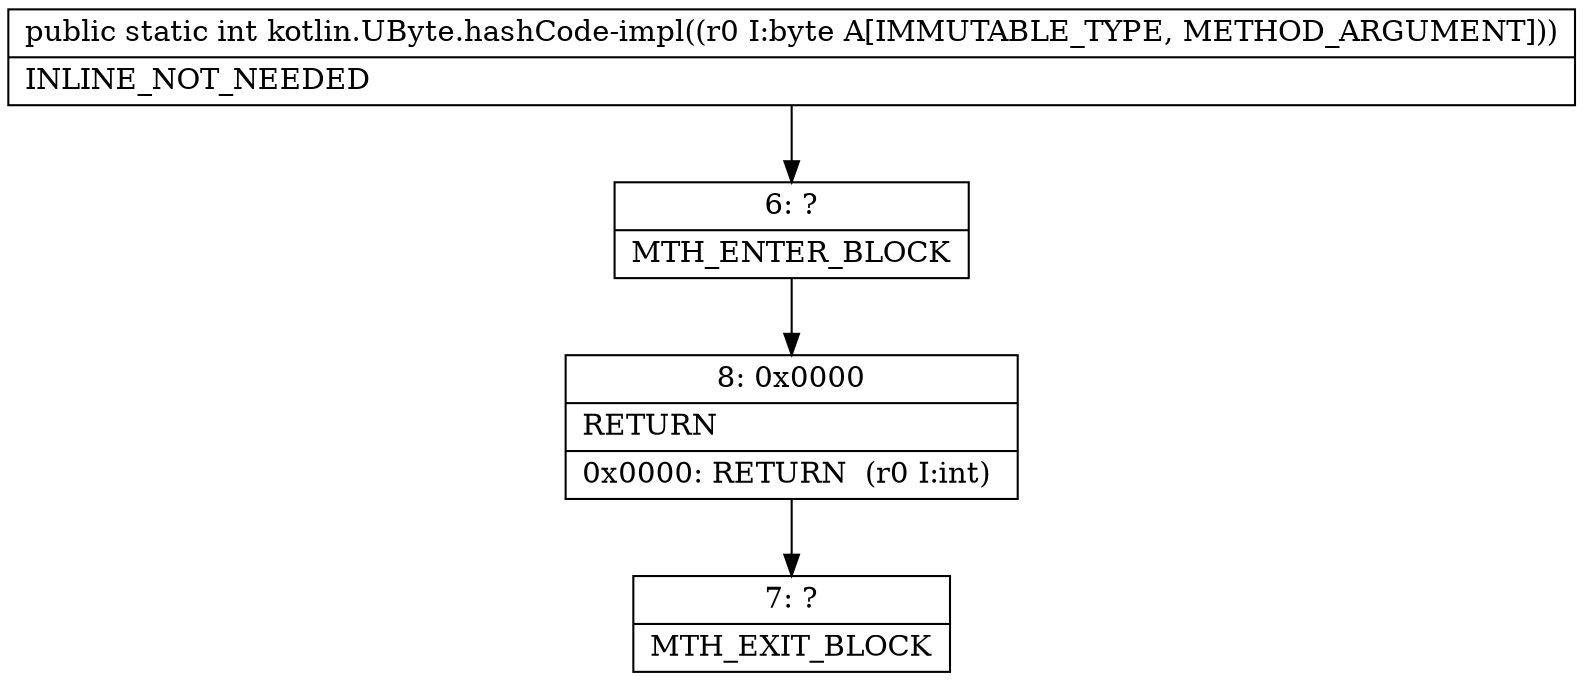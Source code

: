 digraph "CFG forkotlin.UByte.hashCode\-impl(B)I" {
Node_6 [shape=record,label="{6\:\ ?|MTH_ENTER_BLOCK\l}"];
Node_8 [shape=record,label="{8\:\ 0x0000|RETURN\l|0x0000: RETURN  (r0 I:int) \l}"];
Node_7 [shape=record,label="{7\:\ ?|MTH_EXIT_BLOCK\l}"];
MethodNode[shape=record,label="{public static int kotlin.UByte.hashCode\-impl((r0 I:byte A[IMMUTABLE_TYPE, METHOD_ARGUMENT]))  | INLINE_NOT_NEEDED\l}"];
MethodNode -> Node_6;Node_6 -> Node_8;
Node_8 -> Node_7;
}

